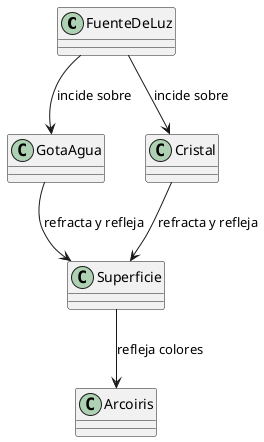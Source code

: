 @startuml
class FuenteDeLuz {
}

class GotaAgua {
}

class Cristal{
}

class Superficie {
}

class Arcoiris {
}

FuenteDeLuz --> GotaAgua : "incide sobre"
FuenteDeLuz --> Cristal : "incide sobre"
GotaAgua --> Superficie : "refracta y refleja"
Cristal --> Superficie : "refracta y refleja"
Superficie --> Arcoiris : "refleja colores"
@enduml

